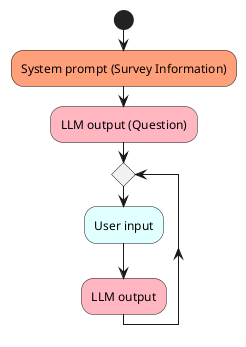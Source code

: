 @startuml prompt-eng-0

skinparam shadowing false
skinparam BackgroundColor transparent

start
#LightSalmon:System prompt (Survey Information);
#LightPink:LLM output (Question);
while ()
    #LightCyan:User input;
    #LightPink:LLM output;  
    endwhile
    -[hidden]->
    detach

@enduml